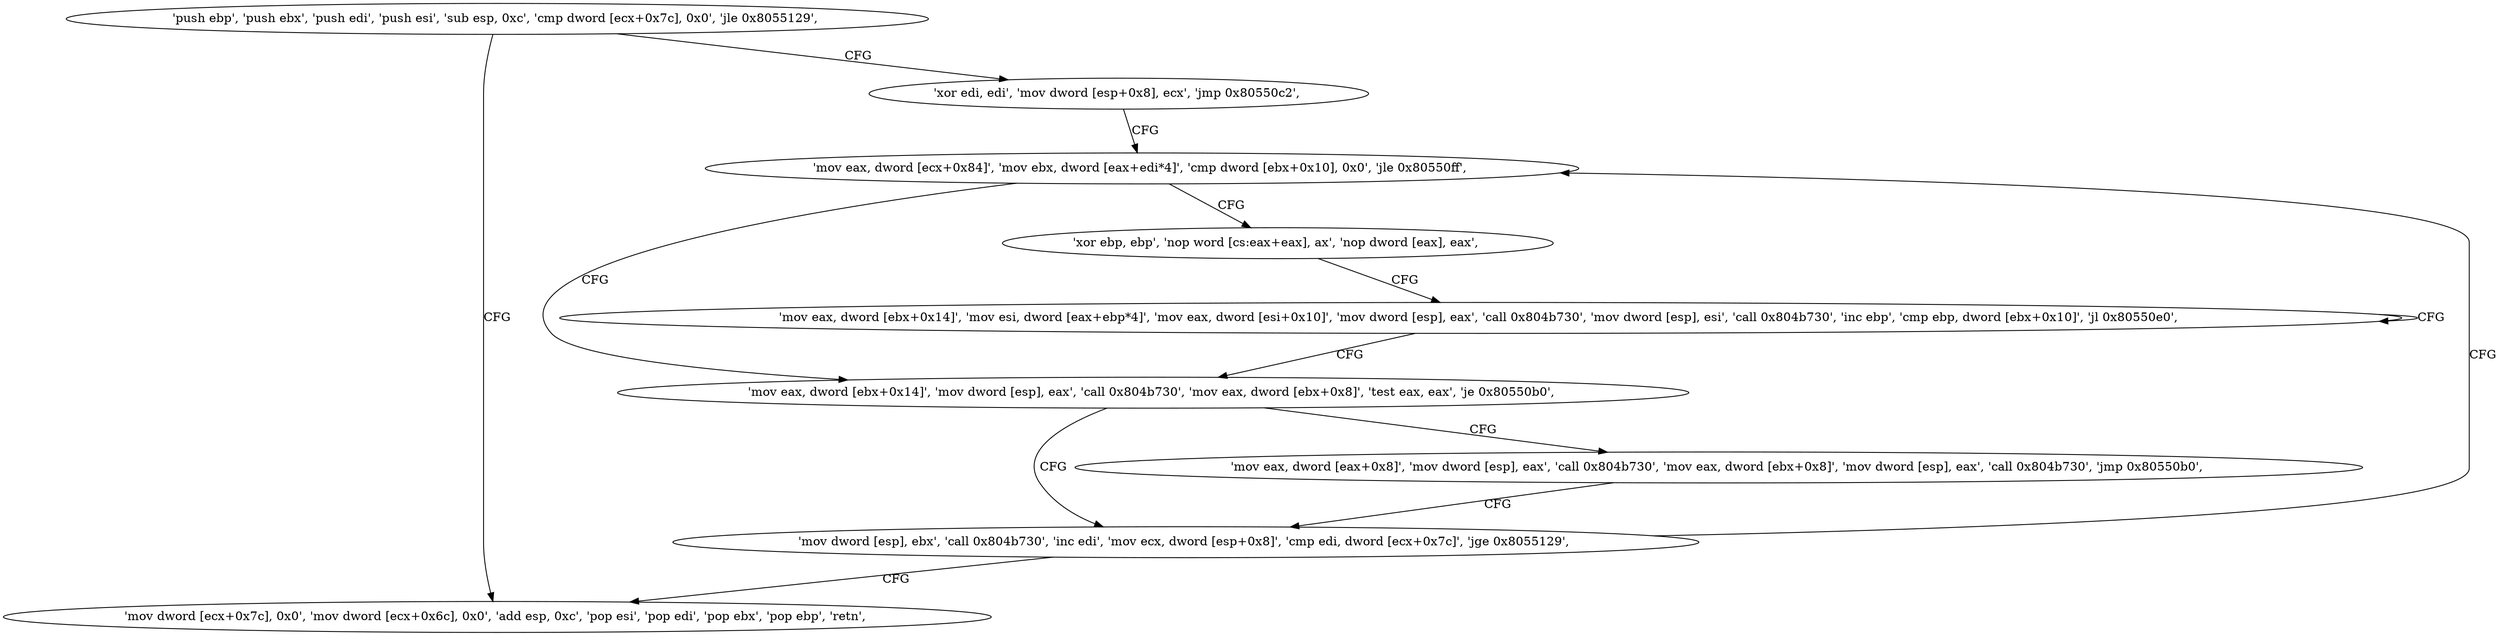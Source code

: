 digraph "func" {
"134566032" [label = "'push ebp', 'push ebx', 'push edi', 'push esi', 'sub esp, 0xc', 'cmp dword [ecx+0x7c], 0x0', 'jle 0x8055129', " ]
"134566185" [label = "'mov dword [ecx+0x7c], 0x0', 'mov dword [ecx+0x6c], 0x0', 'add esp, 0xc', 'pop esi', 'pop edi', 'pop ebx', 'pop ebp', 'retn', " ]
"134566049" [label = "'xor edi, edi', 'mov dword [esp+0x8], ecx', 'jmp 0x80550c2', " ]
"134566082" [label = "'mov eax, dword [ecx+0x84]', 'mov ebx, dword [eax+edi*4]', 'cmp dword [ebx+0x10], 0x0', 'jle 0x80550ff', " ]
"134566143" [label = "'mov eax, dword [ebx+0x14]', 'mov dword [esp], eax', 'call 0x804b730', 'mov eax, dword [ebx+0x8]', 'test eax, eax', 'je 0x80550b0', " ]
"134566097" [label = "'xor ebp, ebp', 'nop word [cs:eax+eax], ax', 'nop dword [eax], eax', " ]
"134566064" [label = "'mov dword [esp], ebx', 'call 0x804b730', 'inc edi', 'mov ecx, dword [esp+0x8]', 'cmp edi, dword [ecx+0x7c]', 'jge 0x8055129', " ]
"134566161" [label = "'mov eax, dword [eax+0x8]', 'mov dword [esp], eax', 'call 0x804b730', 'mov eax, dword [ebx+0x8]', 'mov dword [esp], eax', 'call 0x804b730', 'jmp 0x80550b0', " ]
"134566112" [label = "'mov eax, dword [ebx+0x14]', 'mov esi, dword [eax+ebp*4]', 'mov eax, dword [esi+0x10]', 'mov dword [esp], eax', 'call 0x804b730', 'mov dword [esp], esi', 'call 0x804b730', 'inc ebp', 'cmp ebp, dword [ebx+0x10]', 'jl 0x80550e0', " ]
"134566032" -> "134566185" [ label = "CFG" ]
"134566032" -> "134566049" [ label = "CFG" ]
"134566049" -> "134566082" [ label = "CFG" ]
"134566082" -> "134566143" [ label = "CFG" ]
"134566082" -> "134566097" [ label = "CFG" ]
"134566143" -> "134566064" [ label = "CFG" ]
"134566143" -> "134566161" [ label = "CFG" ]
"134566097" -> "134566112" [ label = "CFG" ]
"134566064" -> "134566185" [ label = "CFG" ]
"134566064" -> "134566082" [ label = "CFG" ]
"134566161" -> "134566064" [ label = "CFG" ]
"134566112" -> "134566112" [ label = "CFG" ]
"134566112" -> "134566143" [ label = "CFG" ]
}

